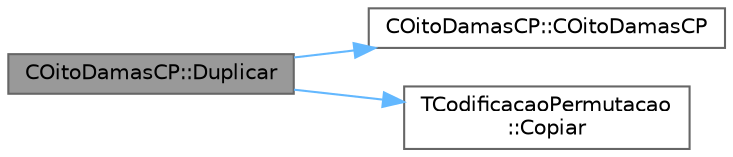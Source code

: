 digraph "COitoDamasCP::Duplicar"
{
 // LATEX_PDF_SIZE
  bgcolor="transparent";
  edge [fontname=Helvetica,fontsize=10,labelfontname=Helvetica,labelfontsize=10];
  node [fontname=Helvetica,fontsize=10,shape=box,height=0.2,width=0.4];
  rankdir="LR";
  Node1 [id="Node000001",label="COitoDamasCP::Duplicar",height=0.2,width=0.4,color="gray40", fillcolor="grey60", style="filled", fontcolor="black",tooltip="Cria um objecto que é uma cópia deste."];
  Node1 -> Node2 [id="edge3_Node000001_Node000002",color="steelblue1",style="solid",tooltip=" "];
  Node2 [id="Node000002",label="COitoDamasCP::COitoDamasCP",height=0.2,width=0.4,color="grey40", fillcolor="white", style="filled",URL="$classCOitoDamasCP.html#a174223fa084779ec3fd440447b12f75c",tooltip=" "];
  Node1 -> Node3 [id="edge4_Node000001_Node000003",color="steelblue1",style="solid",tooltip=" "];
  Node3 [id="Node000003",label="TCodificacaoPermutacao\l::Copiar",height=0.2,width=0.4,color="grey40", fillcolor="white", style="filled",URL="$classTCodificacaoPermutacao.html#af5facf24062db3665fa04a9b8460a844",tooltip="Fica com uma cópia do objecto."];
}
